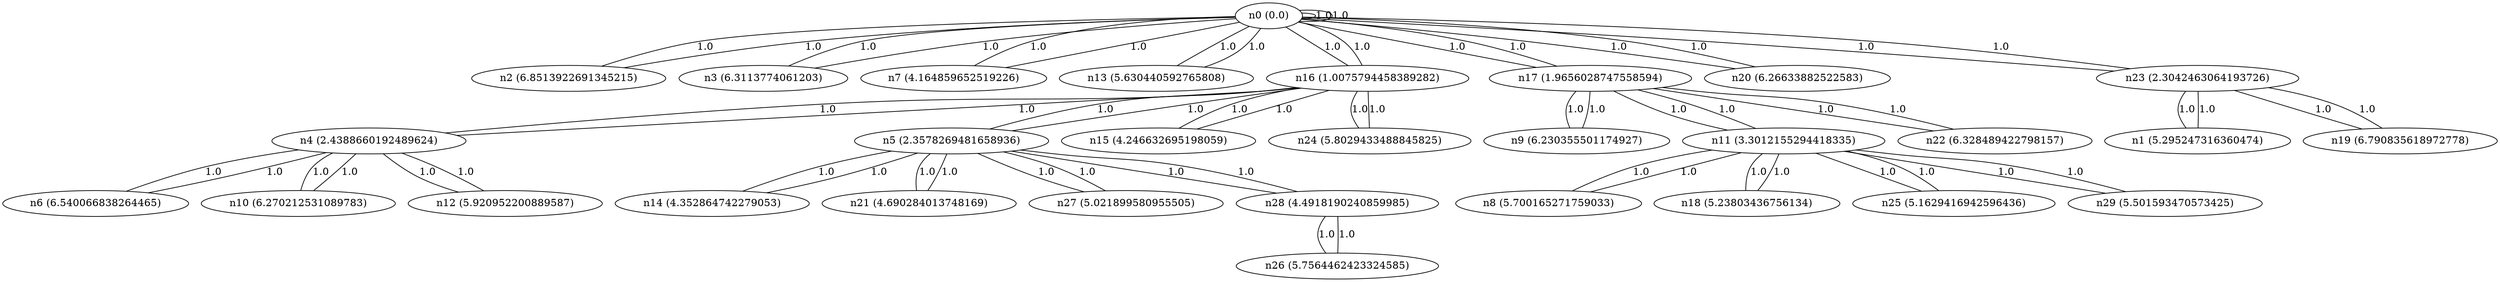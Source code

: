 graph {
n0 [label="n0 (0.0)"];
n1 [label="n1 (5.295247316360474)"];
n2 [label="n2 (6.8513922691345215)"];
n3 [label="n3 (6.3113774061203)"];
n4 [label="n4 (2.4388660192489624)"];
n5 [label="n5 (2.3578269481658936)"];
n6 [label="n6 (6.540066838264465)"];
n7 [label="n7 (4.164859652519226)"];
n8 [label="n8 (5.700165271759033)"];
n9 [label="n9 (6.230355501174927)"];
n10 [label="n10 (6.270212531089783)"];
n11 [label="n11 (3.3012155294418335)"];
n12 [label="n12 (5.920952200889587)"];
n13 [label="n13 (5.630440592765808)"];
n14 [label="n14 (4.352864742279053)"];
n15 [label="n15 (4.246632695198059)"];
n16 [label="n16 (1.0075794458389282)"];
n17 [label="n17 (1.9656028747558594)"];
n18 [label="n18 (5.23803436756134)"];
n19 [label="n19 (6.790835618972778)"];
n20 [label="n20 (6.26633882522583)"];
n21 [label="n21 (4.690284013748169)"];
n22 [label="n22 (6.328489422798157)"];
n23 [label="n23 (2.3042463064193726)"];
n24 [label="n24 (5.8029433488845825)"];
n25 [label="n25 (5.1629416942596436)"];
n26 [label="n26 (5.7564462423324585)"];
n27 [label="n27 (5.021899580955505)"];
n28 [label="n28 (4.4918190240859985)"];
n29 [label="n29 (5.501593470573425)"];
n0 -- n13 [weight=1.0 label=1.0];
n0 -- n16 [weight=1.0 label=1.0];
n0 -- n2 [weight=1.0 label=1.0];
n0 -- n23 [weight=1.0 label=1.0];
n0 -- n7 [weight=1.0 label=1.0];
n0 -- n3 [weight=1.0 label=1.0];
n0 -- n0 [weight=1.0 label=1.0];
n0 -- n17 [weight=1.0 label=1.0];
n0 -- n0 [weight=1.0 label=1.0];
n0 -- n20 [weight=1.0 label=1.0];
n1 -- n23 [weight=1.0 label=1.0];
n2 -- n0 [weight=1.0 label=1.0];
n3 -- n0 [weight=1.0 label=1.0];
n4 -- n10 [weight=1.0 label=1.0];
n4 -- n16 [weight=1.0 label=1.0];
n4 -- n12 [weight=1.0 label=1.0];
n4 -- n6 [weight=1.0 label=1.0];
n5 -- n28 [weight=1.0 label=1.0];
n5 -- n21 [weight=1.0 label=1.0];
n5 -- n16 [weight=1.0 label=1.0];
n5 -- n14 [weight=1.0 label=1.0];
n5 -- n27 [weight=1.0 label=1.0];
n6 -- n4 [weight=1.0 label=1.0];
n7 -- n0 [weight=1.0 label=1.0];
n8 -- n11 [weight=1.0 label=1.0];
n9 -- n17 [weight=1.0 label=1.0];
n10 -- n4 [weight=1.0 label=1.0];
n11 -- n17 [weight=1.0 label=1.0];
n11 -- n18 [weight=1.0 label=1.0];
n11 -- n25 [weight=1.0 label=1.0];
n11 -- n8 [weight=1.0 label=1.0];
n11 -- n29 [weight=1.0 label=1.0];
n12 -- n4 [weight=1.0 label=1.0];
n13 -- n0 [weight=1.0 label=1.0];
n14 -- n5 [weight=1.0 label=1.0];
n15 -- n16 [weight=1.0 label=1.0];
n16 -- n5 [weight=1.0 label=1.0];
n16 -- n0 [weight=1.0 label=1.0];
n16 -- n4 [weight=1.0 label=1.0];
n16 -- n15 [weight=1.0 label=1.0];
n16 -- n24 [weight=1.0 label=1.0];
n17 -- n11 [weight=1.0 label=1.0];
n17 -- n9 [weight=1.0 label=1.0];
n17 -- n22 [weight=1.0 label=1.0];
n17 -- n0 [weight=1.0 label=1.0];
n18 -- n11 [weight=1.0 label=1.0];
n19 -- n23 [weight=1.0 label=1.0];
n20 -- n0 [weight=1.0 label=1.0];
n21 -- n5 [weight=1.0 label=1.0];
n22 -- n17 [weight=1.0 label=1.0];
n23 -- n1 [weight=1.0 label=1.0];
n23 -- n0 [weight=1.0 label=1.0];
n23 -- n19 [weight=1.0 label=1.0];
n24 -- n16 [weight=1.0 label=1.0];
n25 -- n11 [weight=1.0 label=1.0];
n26 -- n28 [weight=1.0 label=1.0];
n27 -- n5 [weight=1.0 label=1.0];
n28 -- n5 [weight=1.0 label=1.0];
n28 -- n26 [weight=1.0 label=1.0];
n29 -- n11 [weight=1.0 label=1.0];
}
